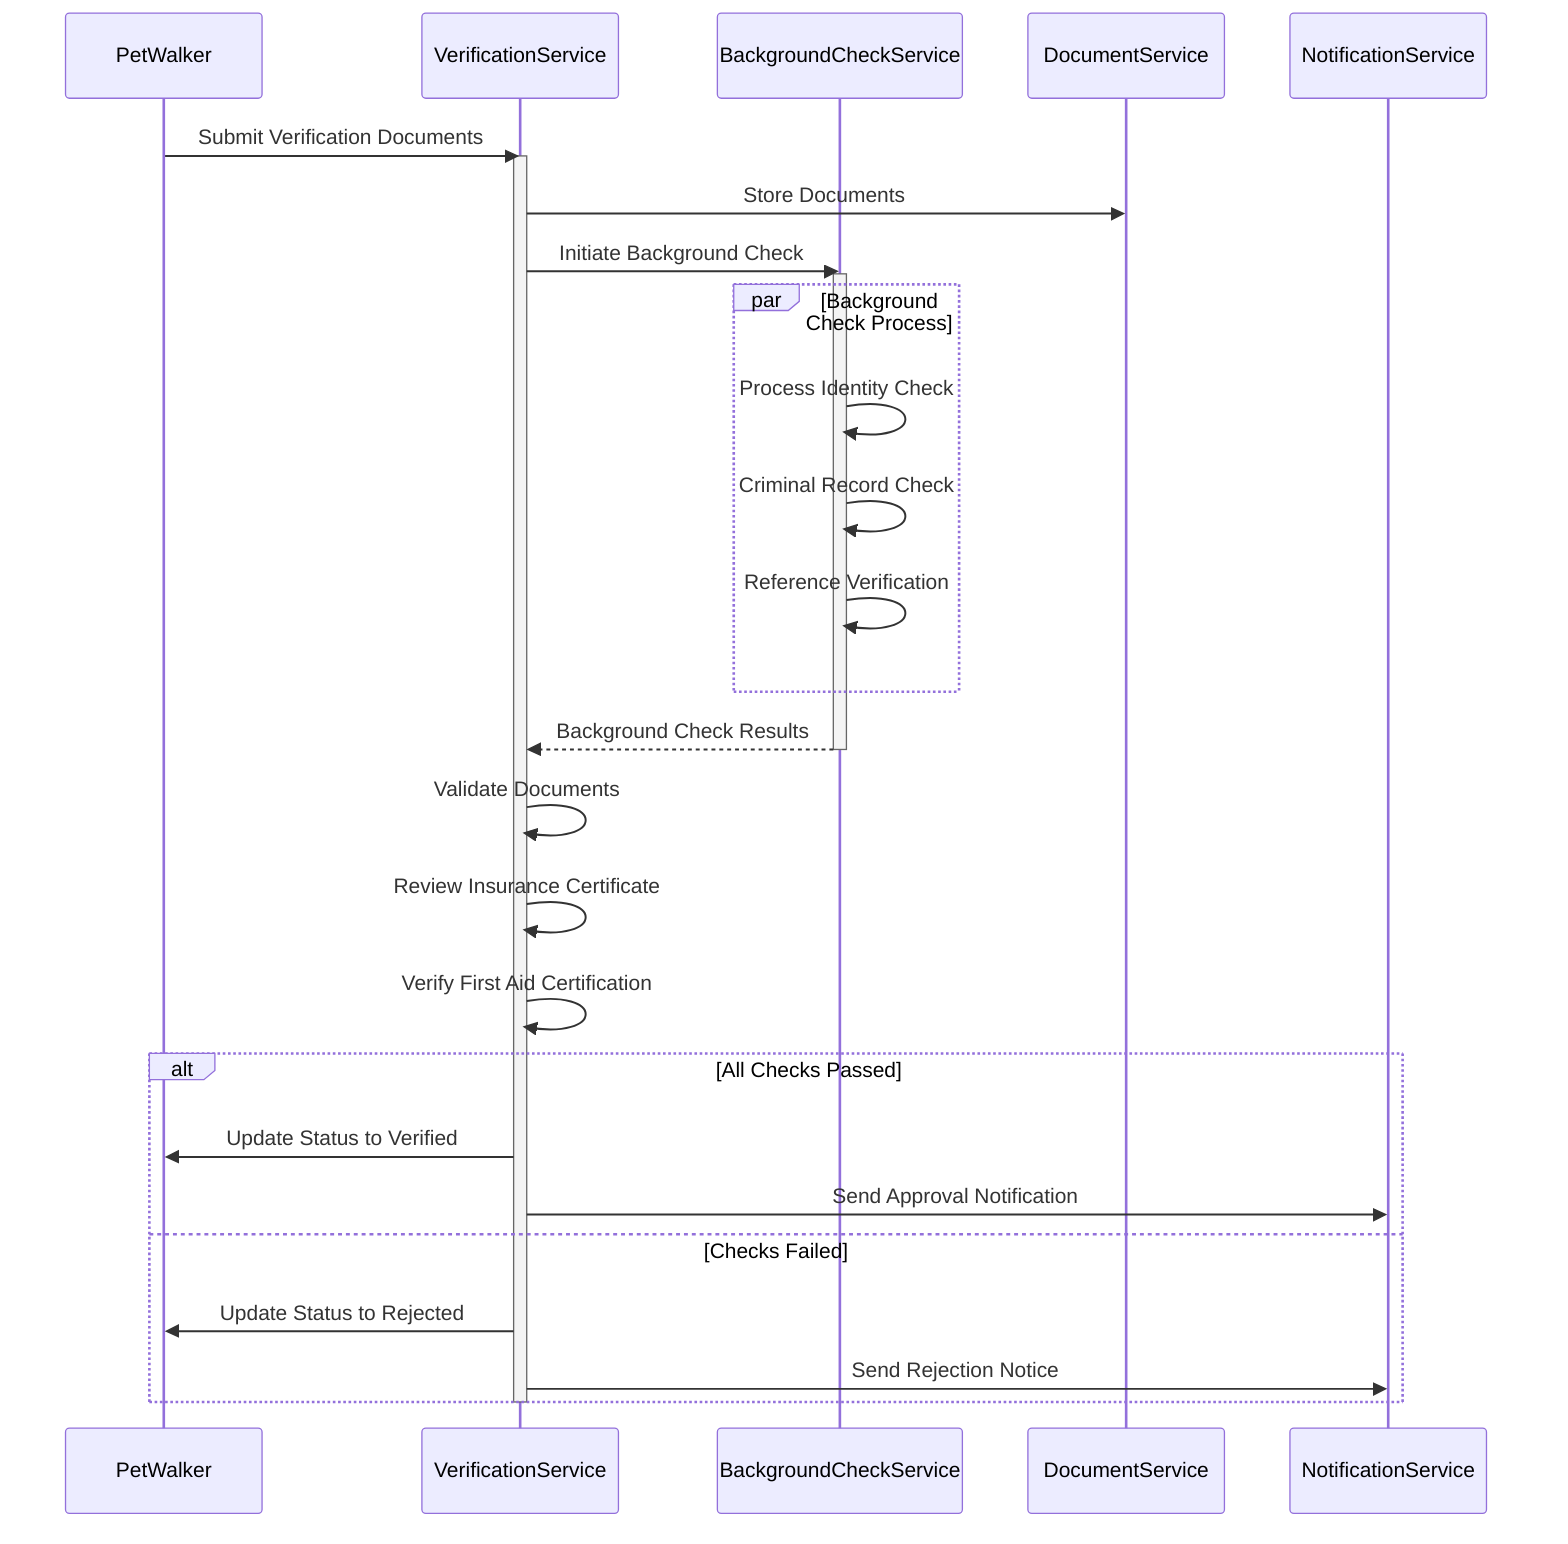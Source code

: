 sequenceDiagram
    participant PW as PetWalker
    participant VS as VerificationService
    participant BCS as BackgroundCheckService
    participant DS as DocumentService
    participant NS as NotificationService

    PW->>VS: Submit Verification Documents
    activate VS
    VS->>DS: Store Documents
    VS->>BCS: Initiate Background Check
    activate BCS
    
    par Background Check Process
        BCS->>BCS: Process Identity Check
        BCS->>BCS: Criminal Record Check
        BCS->>BCS: Reference Verification
    end
    
    BCS-->>VS: Background Check Results
    deactivate BCS
    
    VS->>VS: Validate Documents
    VS->>VS: Review Insurance Certificate
    VS->>VS: Verify First Aid Certification
    
    alt All Checks Passed
        VS->>PW: Update Status to Verified
        VS->>NS: Send Approval Notification
    else Checks Failed
        VS->>PW: Update Status to Rejected
        VS->>NS: Send Rejection Notice
    end
    deactivate VS